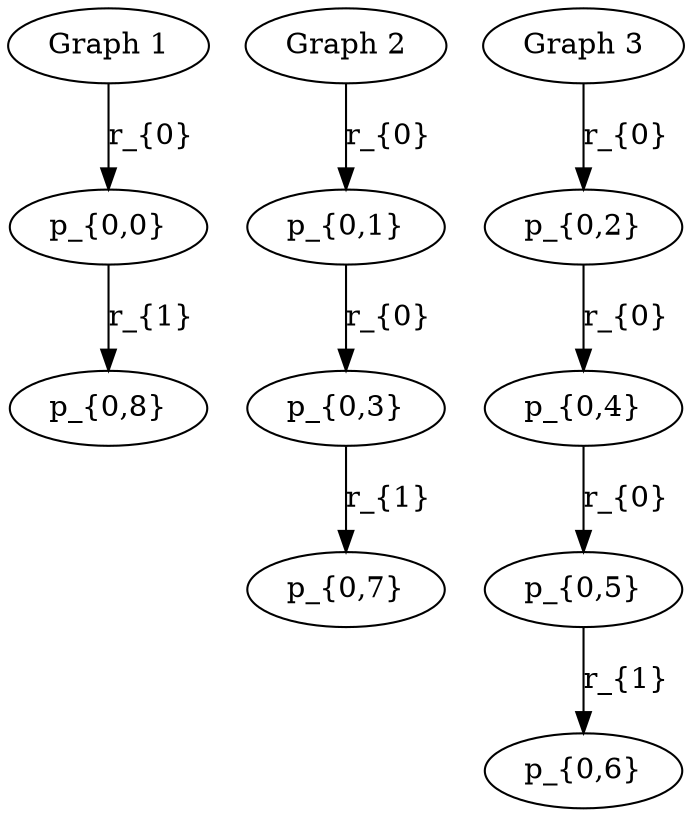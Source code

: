digraph g {
// id = 0, graphName = Graph 1
"0-0" [ shape=ellipse label="Graph 1" image="out/000_g_0.1111110.svg" ];
// id = 1, graphName = Graph 2
"1-0" [ shape=ellipse label="Graph 2" image="out/001_g_1.1111110.svg" ];
// id = 2, graphName = Graph 3
"2-0" [ shape=ellipse label="Graph 3" image="out/002_g_2.1111110.svg" ];
// id = 3, graphName = p_{0,0}
"3-0" [ shape=ellipse label="p_{0,0}" image="out/004_g_3.1111110.svg" ];
// id = 5, graphName = p_{0,1}
"5-0" [ shape=ellipse label="p_{0,1}" image="out/005_g_4.1111110.svg" ];
// id = 7, graphName = p_{0,2}
"7-0" [ shape=ellipse label="p_{0,2}" image="out/006_g_6.1111110.svg" ];
// id = 9, graphName = p_{0,3}
"9-0" [ shape=ellipse label="p_{0,3}" image="out/007_g_9.1111110.svg" ];
// id = 11, graphName = p_{0,4}
"11-0" [ shape=ellipse label="p_{0,4}" image="out/008_g_10.1111110.svg" ];
// id = 13, graphName = p_{0,5}
"13-0" [ shape=ellipse label="p_{0,5}" image="out/009_g_12.1111110.svg" ];
// id = 15, graphName = p_{0,6}
"15-0" [ shape=ellipse label="p_{0,6}" image="out/010_g_13.1111110.svg" ];
// id = 17, graphName = p_{0,7}
"17-0" [ shape=ellipse label="p_{0,7}" image="out/011_g_14.1111110.svg" ];
// id = 19, graphName = p_{0,8}
"19-0" [ shape=ellipse label="p_{0,8}" image="out/012_g_15.1111110.svg" ];
// id = 4{ 'Graph 1' }, 'Mark', { 'p_{0,0}' }
"0-0" -> "3-0" [ label="r_{0}" ];
// id = 6{ 'Graph 2' }, 'Mark', { 'p_{0,1}' }
"1-0" -> "5-0" [ label="r_{0}" ];
// id = 8{ 'Graph 3' }, 'Mark', { 'p_{0,2}' }
"2-0" -> "7-0" [ label="r_{0}" ];
// id = 10{ 'p_{0,1}' }, 'Mark', { 'p_{0,3}' }
"5-0" -> "9-0" [ label="r_{0}" ];
// id = 12{ 'p_{0,2}' }, 'Mark', { 'p_{0,4}' }
"7-0" -> "11-0" [ label="r_{0}" ];
// id = 14{ 'p_{0,4}' }, 'Mark', { 'p_{0,5}' }
"11-0" -> "13-0" [ label="r_{0}" ];
// id = 16{ 'p_{0,5}' }, 'Unmark', { 'p_{0,6}' }
"13-0" -> "15-0" [ label="r_{1}" ];
// id = 18{ 'p_{0,3}' }, 'Unmark', { 'p_{0,7}' }
"9-0" -> "17-0" [ label="r_{1}" ];
// id = 20{ 'p_{0,0}' }, 'Unmark', { 'p_{0,8}' }
"3-0" -> "19-0" [ label="r_{1}" ];
}
